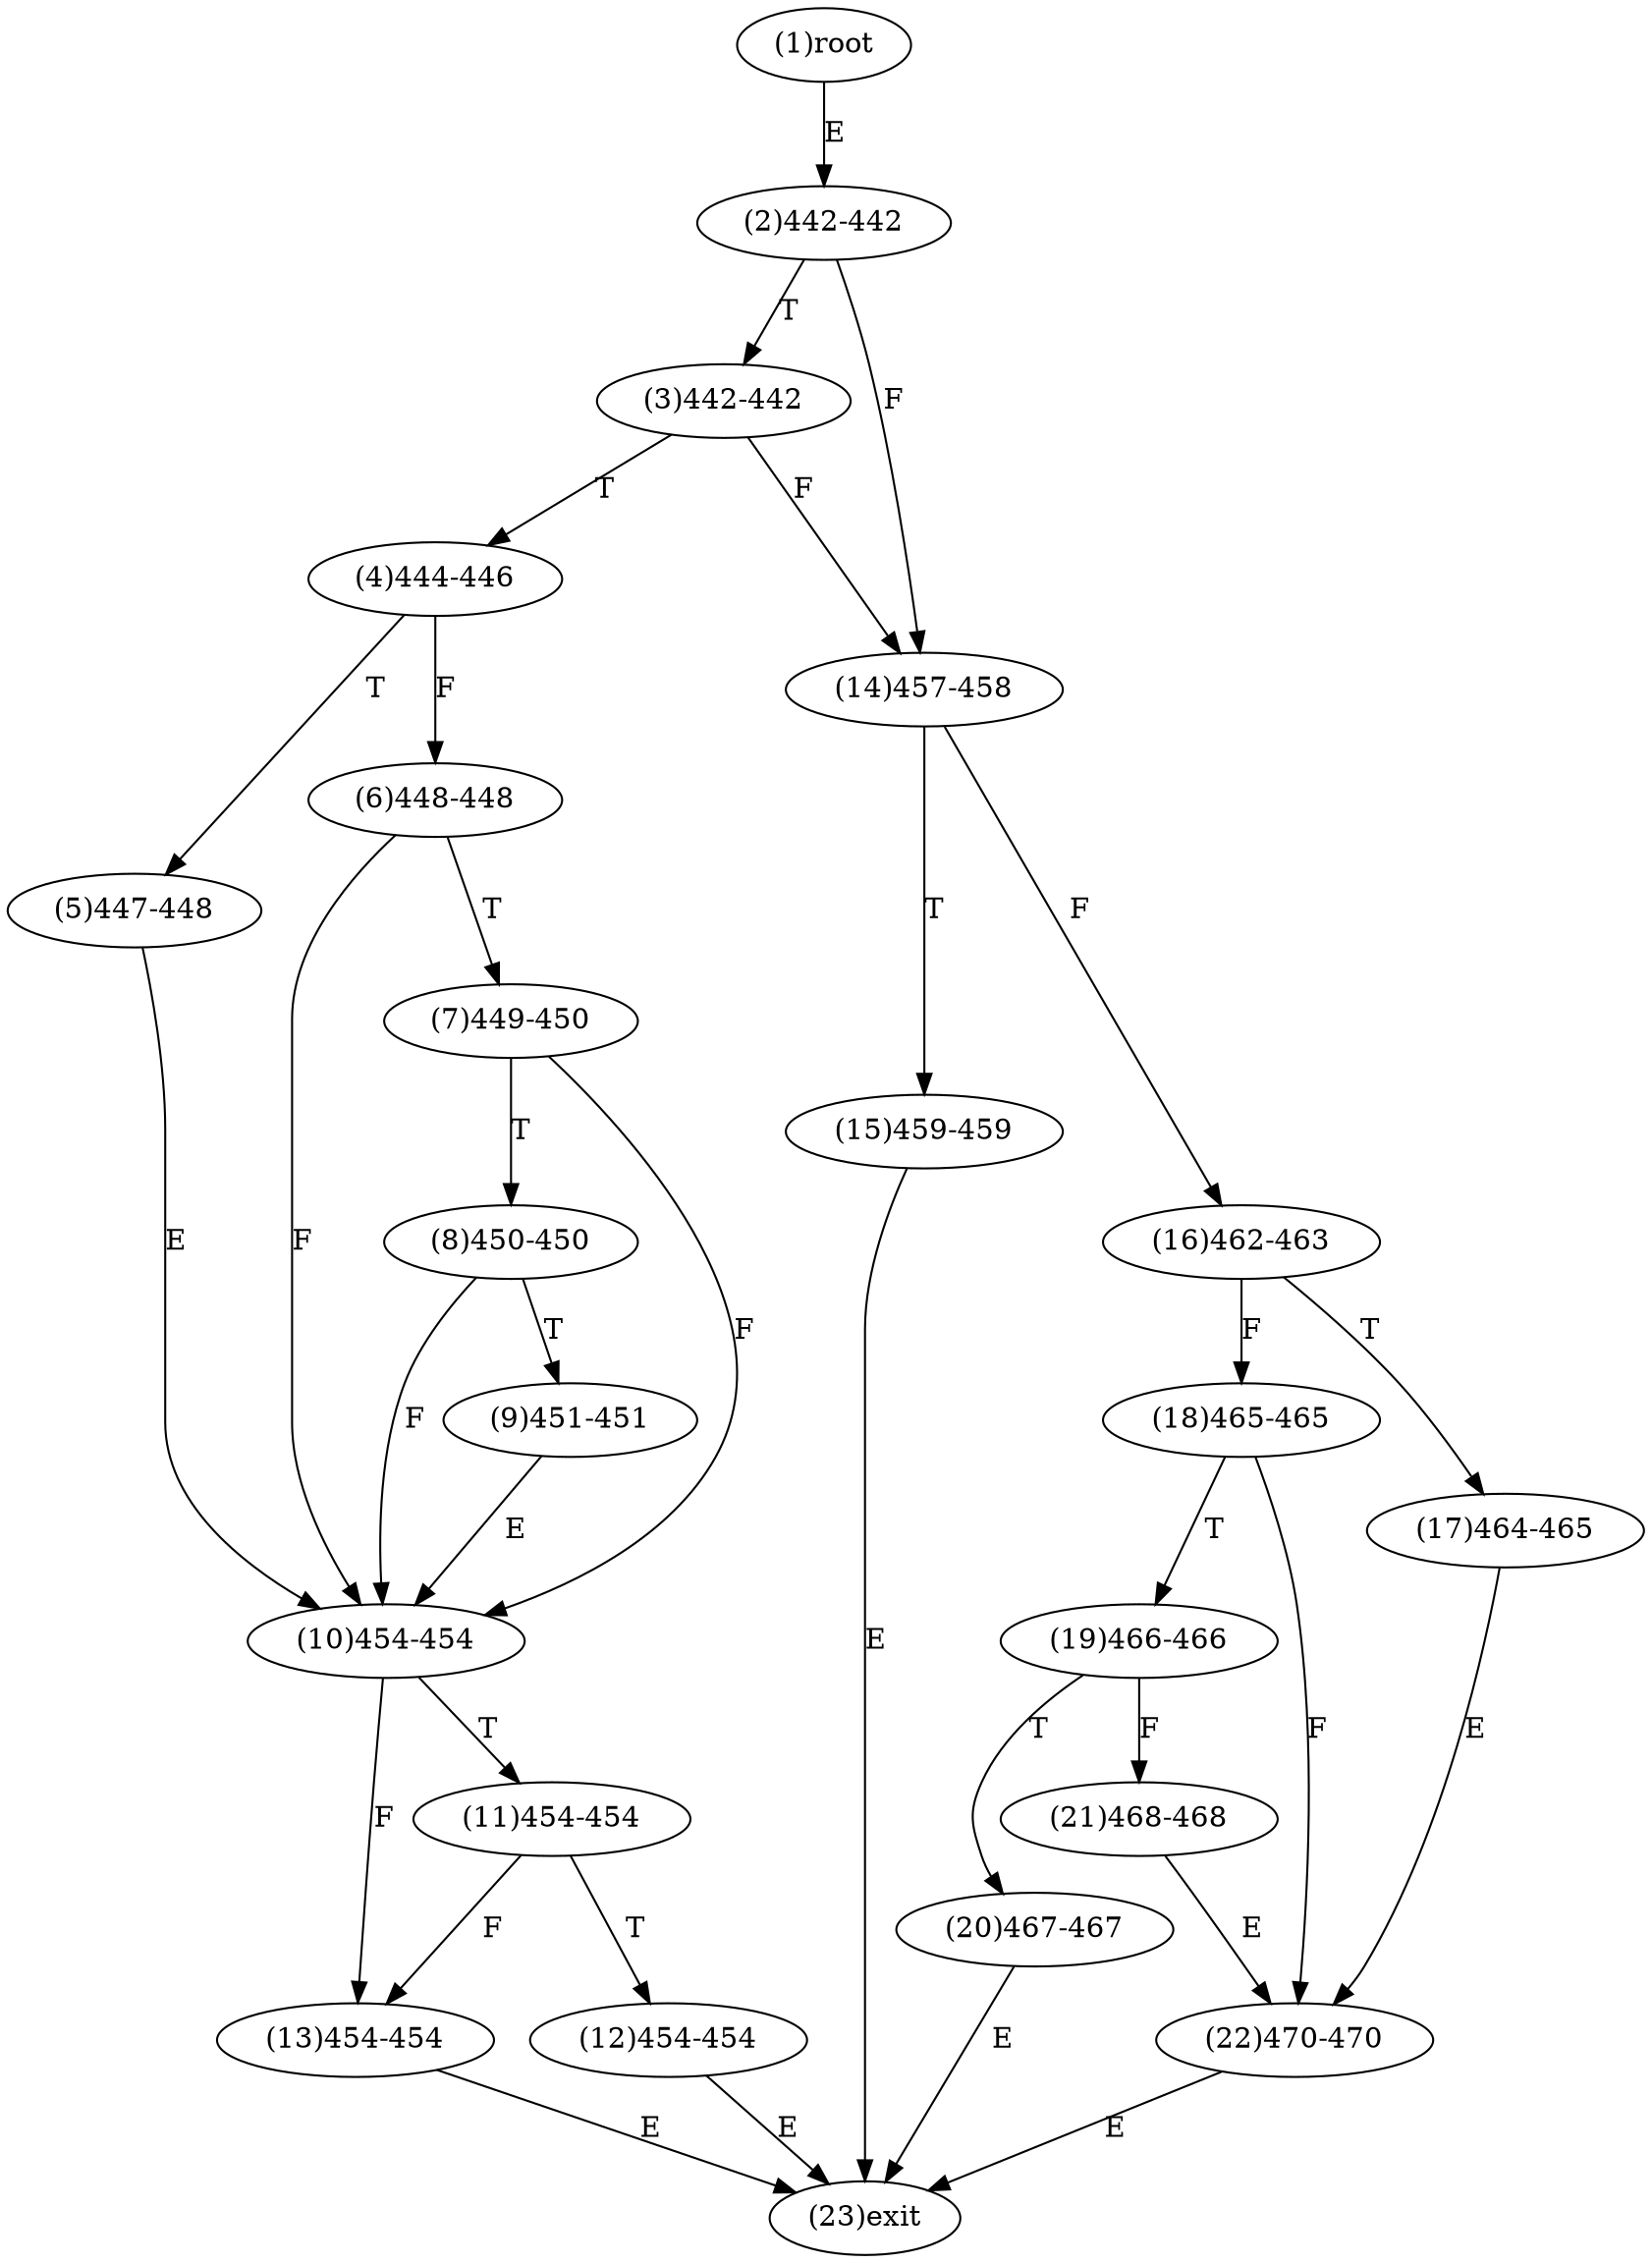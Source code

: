 digraph "" { 
1[ label="(1)root"];
2[ label="(2)442-442"];
3[ label="(3)442-442"];
4[ label="(4)444-446"];
5[ label="(5)447-448"];
6[ label="(6)448-448"];
7[ label="(7)449-450"];
8[ label="(8)450-450"];
9[ label="(9)451-451"];
10[ label="(10)454-454"];
11[ label="(11)454-454"];
12[ label="(12)454-454"];
13[ label="(13)454-454"];
14[ label="(14)457-458"];
15[ label="(15)459-459"];
17[ label="(17)464-465"];
16[ label="(16)462-463"];
19[ label="(19)466-466"];
18[ label="(18)465-465"];
21[ label="(21)468-468"];
20[ label="(20)467-467"];
23[ label="(23)exit"];
22[ label="(22)470-470"];
1->2[ label="E"];
2->14[ label="F"];
2->3[ label="T"];
3->14[ label="F"];
3->4[ label="T"];
4->6[ label="F"];
4->5[ label="T"];
5->10[ label="E"];
6->10[ label="F"];
6->7[ label="T"];
7->10[ label="F"];
7->8[ label="T"];
8->10[ label="F"];
8->9[ label="T"];
9->10[ label="E"];
10->13[ label="F"];
10->11[ label="T"];
11->13[ label="F"];
11->12[ label="T"];
12->23[ label="E"];
13->23[ label="E"];
14->16[ label="F"];
14->15[ label="T"];
15->23[ label="E"];
16->18[ label="F"];
16->17[ label="T"];
17->22[ label="E"];
18->22[ label="F"];
18->19[ label="T"];
19->21[ label="F"];
19->20[ label="T"];
20->23[ label="E"];
21->22[ label="E"];
22->23[ label="E"];
}